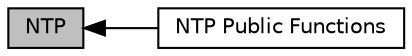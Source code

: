 digraph "NTP"
{
  edge [fontname="Helvetica",fontsize="10",labelfontname="Helvetica",labelfontsize="10"];
  node [fontname="Helvetica",fontsize="10",shape=box];
  rankdir=LR;
  Node1 [label="NTP",height=0.2,width=0.4,color="black", fillcolor="grey75", style="filled", fontcolor="black",tooltip="This package provides the core capabilities for NTP interface functions."];
  Node2 [label="NTP Public Functions",height=0.2,width=0.4,color="black", fillcolor="white", style="filled",URL="$df/dbb/group__NTP__Public__Functions.html",tooltip=" "];
  Node1->Node2 [shape=plaintext, dir="back", style="solid"];
}
